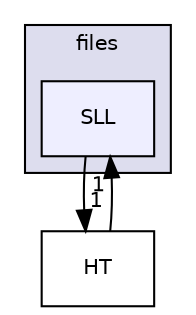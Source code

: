 digraph "C:/Users/thepa/Code/C/huffman-project/source/files/SLL" {
  compound=true
  node [ fontsize="10", fontname="Helvetica"];
  edge [ labelfontsize="10", labelfontname="Helvetica"];
  subgraph clusterdir_5ee98bac3dbfda1f9fa546eede37cedf {
    graph [ bgcolor="#ddddee", pencolor="black", label="files" fontname="Helvetica", fontsize="10", URL="dir_5ee98bac3dbfda1f9fa546eede37cedf.html"]
  dir_a94f86842404595260408e7fe0472e45 [shape=box, label="SLL", style="filled", fillcolor="#eeeeff", pencolor="black", URL="dir_a94f86842404595260408e7fe0472e45.html"];
  }
  dir_1ae58a5f6cf8721a061401619951f2a4 [shape=box label="HT" URL="dir_1ae58a5f6cf8721a061401619951f2a4.html"];
  dir_1ae58a5f6cf8721a061401619951f2a4->dir_a94f86842404595260408e7fe0472e45 [headlabel="1", labeldistance=1.5 headhref="dir_000005_000006.html"];
  dir_a94f86842404595260408e7fe0472e45->dir_1ae58a5f6cf8721a061401619951f2a4 [headlabel="1", labeldistance=1.5 headhref="dir_000006_000005.html"];
}
